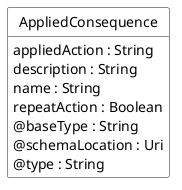 @startuml
hide circle
hide methods
hide stereotype
show <<Enumeration>> stereotype
skinparam class {
   BackgroundColor<<Enumeration>> #E6F5F7
   BackgroundColor<<Ref>> #FFFFE0
   BackgroundColor<<Pivot>> #FFFFFFF
   BackgroundColor<<SimpleType>> #E2F0DA
   BackgroundColor #FCF2E3
}

class AppliedConsequence <<Pivot>> {
    appliedAction : String
    description : String
    name : String
    repeatAction : Boolean
    @baseType : String
    @schemaLocation : Uri
    @type : String
}


@enduml